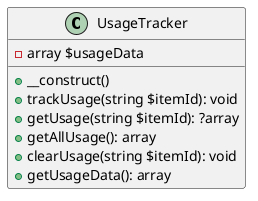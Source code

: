 @startuml

class UsageTracker {
    - array $usageData
    + __construct()
    + trackUsage(string $itemId): void
    + getUsage(string $itemId): ?array
    + getAllUsage(): array
    + clearUsage(string $itemId): void
    + getUsageData(): array
}

@enduml
